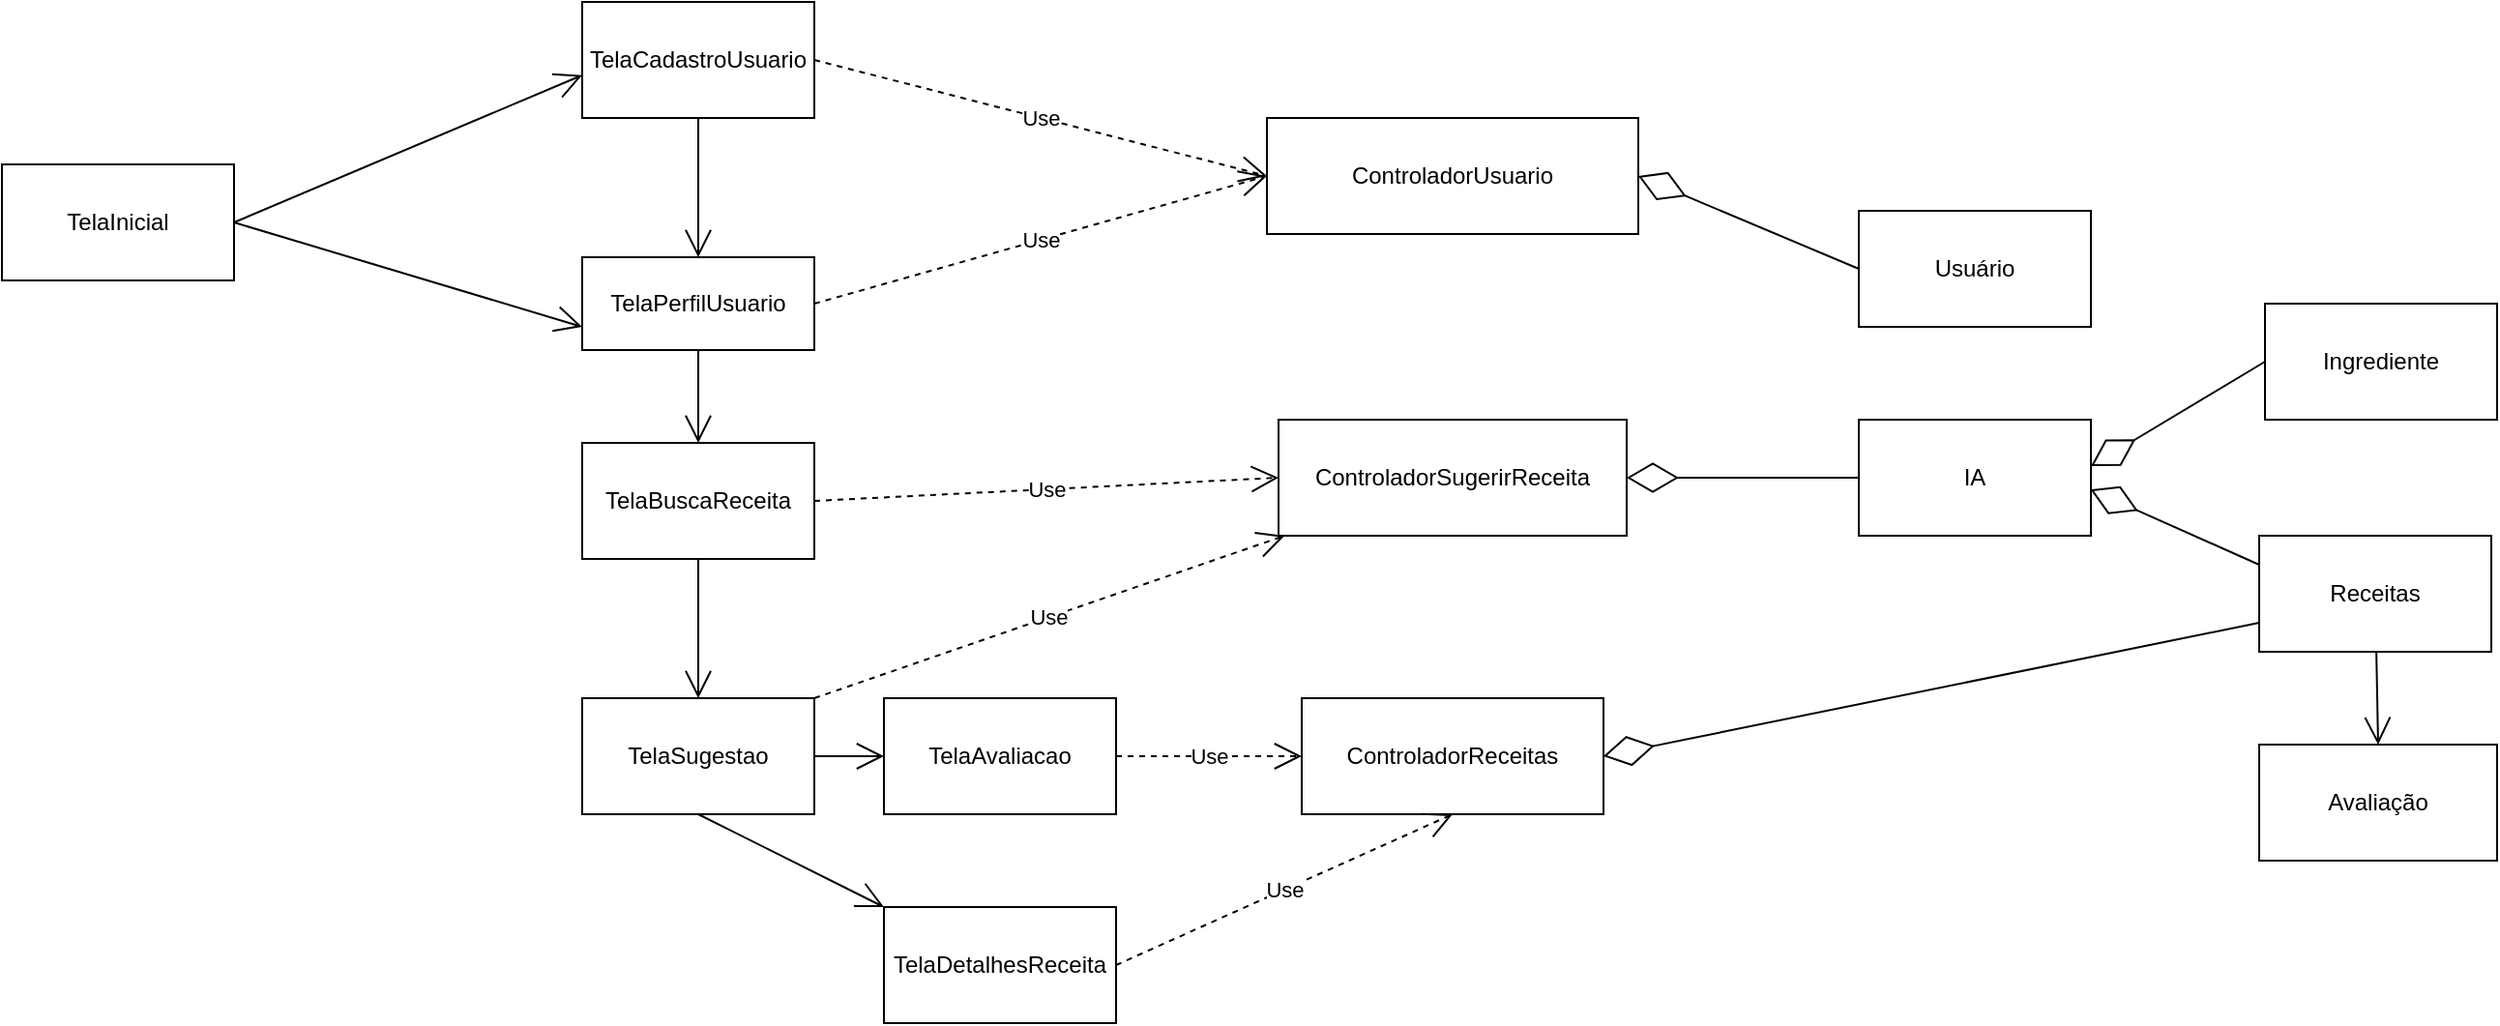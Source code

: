 <mxfile version="21.1.5" type="google">
  <diagram name="Página-1" id="pOhIf3cIn-y3XBUNvEIk">
    <mxGraphModel grid="1" page="1" gridSize="12" guides="1" tooltips="1" connect="1" arrows="1" fold="1" pageScale="1" pageWidth="850" pageHeight="1100" math="0" shadow="0">
      <root>
        <mxCell id="0" />
        <mxCell id="1" parent="0" />
        <mxCell id="6v_0Te_m0r_uTX8pAqQ8-1" value="TelaInicial" style="rounded=0;whiteSpace=wrap;html=1;" vertex="1" parent="1">
          <mxGeometry x="-12" y="180" width="120" height="60" as="geometry" />
        </mxCell>
        <mxCell id="6v_0Te_m0r_uTX8pAqQ8-3" value="TelaCadastroUsuario" style="rounded=0;whiteSpace=wrap;html=1;" vertex="1" parent="1">
          <mxGeometry x="288" y="96" width="120" height="60" as="geometry" />
        </mxCell>
        <mxCell id="6v_0Te_m0r_uTX8pAqQ8-5" value="TelaBuscaReceita" style="rounded=0;whiteSpace=wrap;html=1;" vertex="1" parent="1">
          <mxGeometry x="288" y="324" width="120" height="60" as="geometry" />
        </mxCell>
        <mxCell id="6v_0Te_m0r_uTX8pAqQ8-6" value="TelaDetalhesReceita" style="rounded=0;whiteSpace=wrap;html=1;" vertex="1" parent="1">
          <mxGeometry x="444" y="564" width="120" height="60" as="geometry" />
        </mxCell>
        <mxCell id="6v_0Te_m0r_uTX8pAqQ8-9" value="TelaAvaliacao" style="rounded=0;whiteSpace=wrap;html=1;" vertex="1" parent="1">
          <mxGeometry x="444" y="456" width="120" height="60" as="geometry" />
        </mxCell>
        <mxCell id="6v_0Te_m0r_uTX8pAqQ8-10" value="TelaSugestao" style="rounded=0;whiteSpace=wrap;html=1;" vertex="1" parent="1">
          <mxGeometry x="288" y="456" width="120" height="60" as="geometry" />
        </mxCell>
        <mxCell id="6v_0Te_m0r_uTX8pAqQ8-15" value="ControladorSugerirReceita" style="rounded=0;whiteSpace=wrap;html=1;" vertex="1" parent="1">
          <mxGeometry x="648" y="312" width="180" height="60" as="geometry" />
        </mxCell>
        <mxCell id="6v_0Te_m0r_uTX8pAqQ8-19" value="ControladorUsuario" style="rounded=0;whiteSpace=wrap;html=1;" vertex="1" parent="1">
          <mxGeometry x="642" y="156" width="192" height="60" as="geometry" />
        </mxCell>
        <mxCell id="6v_0Te_m0r_uTX8pAqQ8-28" value="Usuário" style="rounded=0;whiteSpace=wrap;html=1;" vertex="1" parent="1">
          <mxGeometry x="948" y="204" width="120" height="60" as="geometry" />
        </mxCell>
        <mxCell id="6v_0Te_m0r_uTX8pAqQ8-17" value="ControladorReceitas" style="rounded=0;whiteSpace=wrap;html=1;" vertex="1" parent="1">
          <mxGeometry x="660" y="456" width="156" height="60" as="geometry" />
        </mxCell>
        <mxCell id="6v_0Te_m0r_uTX8pAqQ8-29" value="Receitas" style="rounded=0;whiteSpace=wrap;html=1;" vertex="1" parent="1">
          <mxGeometry x="1155" y="372" width="120" height="60" as="geometry" />
        </mxCell>
        <mxCell id="6v_0Te_m0r_uTX8pAqQ8-30" value="Ingrediente" style="rounded=0;whiteSpace=wrap;html=1;" vertex="1" parent="1">
          <mxGeometry x="1158" y="252" width="120" height="60" as="geometry" />
        </mxCell>
        <mxCell id="6v_0Te_m0r_uTX8pAqQ8-32" value="Avaliação" style="rounded=0;whiteSpace=wrap;html=1;" vertex="1" parent="1">
          <mxGeometry x="1155" y="480" width="123" height="60" as="geometry" />
        </mxCell>
        <mxCell id="6v_0Te_m0r_uTX8pAqQ8-41" value="Use" style="endArrow=open;endSize=12;dashed=1;html=1;rounded=0;exitX=1;exitY=0.5;exitDx=0;exitDy=0;entryX=0;entryY=0.5;entryDx=0;entryDy=0;" edge="1" parent="1" source="6v_0Te_m0r_uTX8pAqQ8-3" target="6v_0Te_m0r_uTX8pAqQ8-19">
          <mxGeometry width="160" relative="1" as="geometry">
            <mxPoint x="404" y="209.41" as="sourcePoint" />
            <mxPoint x="564" y="209.41" as="targetPoint" />
          </mxGeometry>
        </mxCell>
        <mxCell id="6v_0Te_m0r_uTX8pAqQ8-43" value="" style="endArrow=open;endFill=1;endSize=12;html=1;rounded=0;entryX=0;entryY=0.631;entryDx=0;entryDy=0;entryPerimeter=0;exitX=1;exitY=0.5;exitDx=0;exitDy=0;" edge="1" parent="1" source="6v_0Te_m0r_uTX8pAqQ8-1" target="6v_0Te_m0r_uTX8pAqQ8-3">
          <mxGeometry width="160" relative="1" as="geometry">
            <mxPoint x="96" y="384" as="sourcePoint" />
            <mxPoint x="254" y="376.62" as="targetPoint" />
          </mxGeometry>
        </mxCell>
        <mxCell id="6v_0Te_m0r_uTX8pAqQ8-44" value="" style="endArrow=open;endFill=1;endSize=12;html=1;rounded=0;exitX=0.5;exitY=1;exitDx=0;exitDy=0;" edge="1" parent="1" source="6v_0Te_m0r_uTX8pAqQ8-3" target="6v_0Te_m0r_uTX8pAqQ8-50">
          <mxGeometry width="160" relative="1" as="geometry">
            <mxPoint x="276" y="326" as="sourcePoint" />
            <mxPoint x="312" y="360" as="targetPoint" />
          </mxGeometry>
        </mxCell>
        <mxCell id="6v_0Te_m0r_uTX8pAqQ8-45" value="" style="endArrow=open;endFill=1;endSize=12;html=1;rounded=0;exitX=0.5;exitY=1;exitDx=0;exitDy=0;" edge="1" parent="1" source="6v_0Te_m0r_uTX8pAqQ8-10" target="6v_0Te_m0r_uTX8pAqQ8-6">
          <mxGeometry width="160" relative="1" as="geometry">
            <mxPoint x="396" y="444" as="sourcePoint" />
            <mxPoint x="336" y="384" as="targetPoint" />
            <Array as="points" />
          </mxGeometry>
        </mxCell>
        <mxCell id="6v_0Te_m0r_uTX8pAqQ8-50" value="TelaPerfilUsuario" style="rounded=0;whiteSpace=wrap;html=1;" vertex="1" parent="1">
          <mxGeometry x="288" y="228" width="120" height="48" as="geometry" />
        </mxCell>
        <mxCell id="6v_0Te_m0r_uTX8pAqQ8-51" value="" style="endArrow=open;endFill=1;endSize=12;html=1;rounded=0;exitX=1;exitY=0.5;exitDx=0;exitDy=0;" edge="1" parent="1" source="6v_0Te_m0r_uTX8pAqQ8-1">
          <mxGeometry width="160" relative="1" as="geometry">
            <mxPoint x="144" y="342" as="sourcePoint" />
            <mxPoint x="288" y="264" as="targetPoint" />
          </mxGeometry>
        </mxCell>
        <mxCell id="6v_0Te_m0r_uTX8pAqQ8-53" value="" style="endArrow=open;endFill=1;endSize=12;html=1;rounded=0;entryX=0.5;entryY=0;entryDx=0;entryDy=0;exitX=0.5;exitY=1;exitDx=0;exitDy=0;" edge="1" parent="1" source="6v_0Te_m0r_uTX8pAqQ8-50" target="6v_0Te_m0r_uTX8pAqQ8-5">
          <mxGeometry width="160" relative="1" as="geometry">
            <mxPoint x="312" y="420" as="sourcePoint" />
            <mxPoint x="321" y="504" as="targetPoint" />
          </mxGeometry>
        </mxCell>
        <mxCell id="6v_0Te_m0r_uTX8pAqQ8-55" value="" style="endArrow=open;endFill=1;endSize=12;html=1;rounded=0;exitX=1;exitY=0.5;exitDx=0;exitDy=0;" edge="1" parent="1" source="6v_0Te_m0r_uTX8pAqQ8-10" target="6v_0Te_m0r_uTX8pAqQ8-9">
          <mxGeometry width="160" relative="1" as="geometry">
            <mxPoint x="360.5" y="620" as="sourcePoint" />
            <mxPoint x="369.5" y="704" as="targetPoint" />
          </mxGeometry>
        </mxCell>
        <mxCell id="6v_0Te_m0r_uTX8pAqQ8-60" value="Use" style="endArrow=open;endSize=12;dashed=1;html=1;rounded=0;exitX=1;exitY=0.5;exitDx=0;exitDy=0;entryX=0;entryY=0.5;entryDx=0;entryDy=0;" edge="1" parent="1" source="6v_0Te_m0r_uTX8pAqQ8-50" target="6v_0Te_m0r_uTX8pAqQ8-19">
          <mxGeometry width="160" relative="1" as="geometry">
            <mxPoint x="372" y="384" as="sourcePoint" />
            <mxPoint x="612" y="372" as="targetPoint" />
          </mxGeometry>
        </mxCell>
        <mxCell id="6v_0Te_m0r_uTX8pAqQ8-61" value="Use" style="endArrow=open;endSize=12;dashed=1;html=1;rounded=0;entryX=0;entryY=0.5;entryDx=0;entryDy=0;exitX=1;exitY=0.5;exitDx=0;exitDy=0;" edge="1" parent="1" source="6v_0Te_m0r_uTX8pAqQ8-5" target="6v_0Te_m0r_uTX8pAqQ8-15">
          <mxGeometry width="160" relative="1" as="geometry">
            <mxPoint x="348" y="444" as="sourcePoint" />
            <mxPoint x="636" y="342" as="targetPoint" />
            <Array as="points" />
          </mxGeometry>
        </mxCell>
        <mxCell id="6v_0Te_m0r_uTX8pAqQ8-65" value="Use" style="endArrow=open;endSize=12;dashed=1;html=1;rounded=0;exitX=1;exitY=0;exitDx=0;exitDy=0;" edge="1" parent="1" source="6v_0Te_m0r_uTX8pAqQ8-10" target="6v_0Te_m0r_uTX8pAqQ8-15">
          <mxGeometry width="160" relative="1" as="geometry">
            <mxPoint x="324" y="414" as="sourcePoint" />
            <mxPoint x="612" y="366" as="targetPoint" />
            <Array as="points" />
          </mxGeometry>
        </mxCell>
        <mxCell id="6v_0Te_m0r_uTX8pAqQ8-67" value="" style="endArrow=open;endFill=1;endSize=12;html=1;rounded=0;" edge="1" parent="1" source="6v_0Te_m0r_uTX8pAqQ8-5" target="6v_0Te_m0r_uTX8pAqQ8-10">
          <mxGeometry width="160" relative="1" as="geometry">
            <mxPoint x="336" y="408" as="sourcePoint" />
            <mxPoint x="290.25" y="444" as="targetPoint" />
          </mxGeometry>
        </mxCell>
        <mxCell id="6v_0Te_m0r_uTX8pAqQ8-68" value="Use" style="endArrow=open;endSize=12;dashed=1;html=1;rounded=0;exitX=1;exitY=0.5;exitDx=0;exitDy=0;" edge="1" parent="1" source="6v_0Te_m0r_uTX8pAqQ8-9" target="6v_0Te_m0r_uTX8pAqQ8-17">
          <mxGeometry width="160" relative="1" as="geometry">
            <mxPoint x="591" y="480" as="sourcePoint" />
            <mxPoint x="834" y="396" as="targetPoint" />
            <Array as="points" />
          </mxGeometry>
        </mxCell>
        <mxCell id="6v_0Te_m0r_uTX8pAqQ8-69" value="Use" style="endArrow=open;endSize=12;dashed=1;html=1;rounded=0;exitX=1;exitY=0.5;exitDx=0;exitDy=0;entryX=0.5;entryY=1;entryDx=0;entryDy=0;" edge="1" parent="1" source="6v_0Te_m0r_uTX8pAqQ8-6" target="6v_0Te_m0r_uTX8pAqQ8-17">
          <mxGeometry width="160" relative="1" as="geometry">
            <mxPoint x="600" y="600" as="sourcePoint" />
            <mxPoint x="843" y="516" as="targetPoint" />
            <Array as="points" />
          </mxGeometry>
        </mxCell>
        <mxCell id="6v_0Te_m0r_uTX8pAqQ8-75" value="" style="endArrow=diamondThin;endFill=0;endSize=24;html=1;rounded=0;exitX=0;exitY=0.5;exitDx=0;exitDy=0;entryX=1;entryY=0.5;entryDx=0;entryDy=0;" edge="1" parent="1" source="6v_0Te_m0r_uTX8pAqQ8-28" target="6v_0Te_m0r_uTX8pAqQ8-19">
          <mxGeometry width="160" relative="1" as="geometry">
            <mxPoint x="852" y="276" as="sourcePoint" />
            <mxPoint x="1012" y="276" as="targetPoint" />
          </mxGeometry>
        </mxCell>
        <mxCell id="6v_0Te_m0r_uTX8pAqQ8-77" value="" style="endArrow=diamondThin;endFill=0;endSize=24;html=1;rounded=0;exitX=0;exitY=0.5;exitDx=0;exitDy=0;entryX=1;entryY=0.5;entryDx=0;entryDy=0;" edge="1" parent="1" source="6v_0Te_m0r_uTX8pAqQ8-79" target="6v_0Te_m0r_uTX8pAqQ8-15">
          <mxGeometry width="160" relative="1" as="geometry">
            <mxPoint x="954" y="367" as="sourcePoint" />
            <mxPoint x="828" y="360" as="targetPoint" />
          </mxGeometry>
        </mxCell>
        <mxCell id="6v_0Te_m0r_uTX8pAqQ8-79" value="IA" style="rounded=0;whiteSpace=wrap;html=1;" vertex="1" parent="1">
          <mxGeometry x="948" y="312" width="120" height="60" as="geometry" />
        </mxCell>
        <mxCell id="6v_0Te_m0r_uTX8pAqQ8-80" value="" style="endArrow=diamondThin;endFill=0;endSize=24;html=1;rounded=0;exitX=0;exitY=0.5;exitDx=0;exitDy=0;" edge="1" parent="1" source="6v_0Te_m0r_uTX8pAqQ8-30">
          <mxGeometry width="160" relative="1" as="geometry">
            <mxPoint x="1176" y="281.37" as="sourcePoint" />
            <mxPoint x="1068" y="336" as="targetPoint" />
          </mxGeometry>
        </mxCell>
        <mxCell id="6v_0Te_m0r_uTX8pAqQ8-81" value="" style="endArrow=diamondThin;endFill=0;endSize=24;html=1;rounded=0;exitX=0;exitY=0.25;exitDx=0;exitDy=0;entryX=0.998;entryY=0.602;entryDx=0;entryDy=0;entryPerimeter=0;" edge="1" parent="1" source="6v_0Te_m0r_uTX8pAqQ8-29" target="6v_0Te_m0r_uTX8pAqQ8-79">
          <mxGeometry width="160" relative="1" as="geometry">
            <mxPoint x="1188" y="300" as="sourcePoint" />
            <mxPoint x="1068" y="348" as="targetPoint" />
          </mxGeometry>
        </mxCell>
        <mxCell id="6v_0Te_m0r_uTX8pAqQ8-82" value="" style="endArrow=open;endFill=1;endSize=12;html=1;rounded=0;entryX=0.5;entryY=0;entryDx=0;entryDy=0;" edge="1" parent="1" source="6v_0Te_m0r_uTX8pAqQ8-29" target="6v_0Te_m0r_uTX8pAqQ8-32">
          <mxGeometry width="160" relative="1" as="geometry">
            <mxPoint x="1308" y="270" as="sourcePoint" />
            <mxPoint x="1296" y="228" as="targetPoint" />
          </mxGeometry>
        </mxCell>
        <mxCell id="6v_0Te_m0r_uTX8pAqQ8-85" value="" style="endArrow=diamondThin;endFill=0;endSize=24;html=1;rounded=0;exitX=0;exitY=0.75;exitDx=0;exitDy=0;entryX=1;entryY=0.5;entryDx=0;entryDy=0;" edge="1" parent="1" source="6v_0Te_m0r_uTX8pAqQ8-29" target="6v_0Te_m0r_uTX8pAqQ8-17">
          <mxGeometry width="160" relative="1" as="geometry">
            <mxPoint x="1131" y="456" as="sourcePoint" />
            <mxPoint x="828" y="480" as="targetPoint" />
          </mxGeometry>
        </mxCell>
      </root>
    </mxGraphModel>
  </diagram>
</mxfile>
